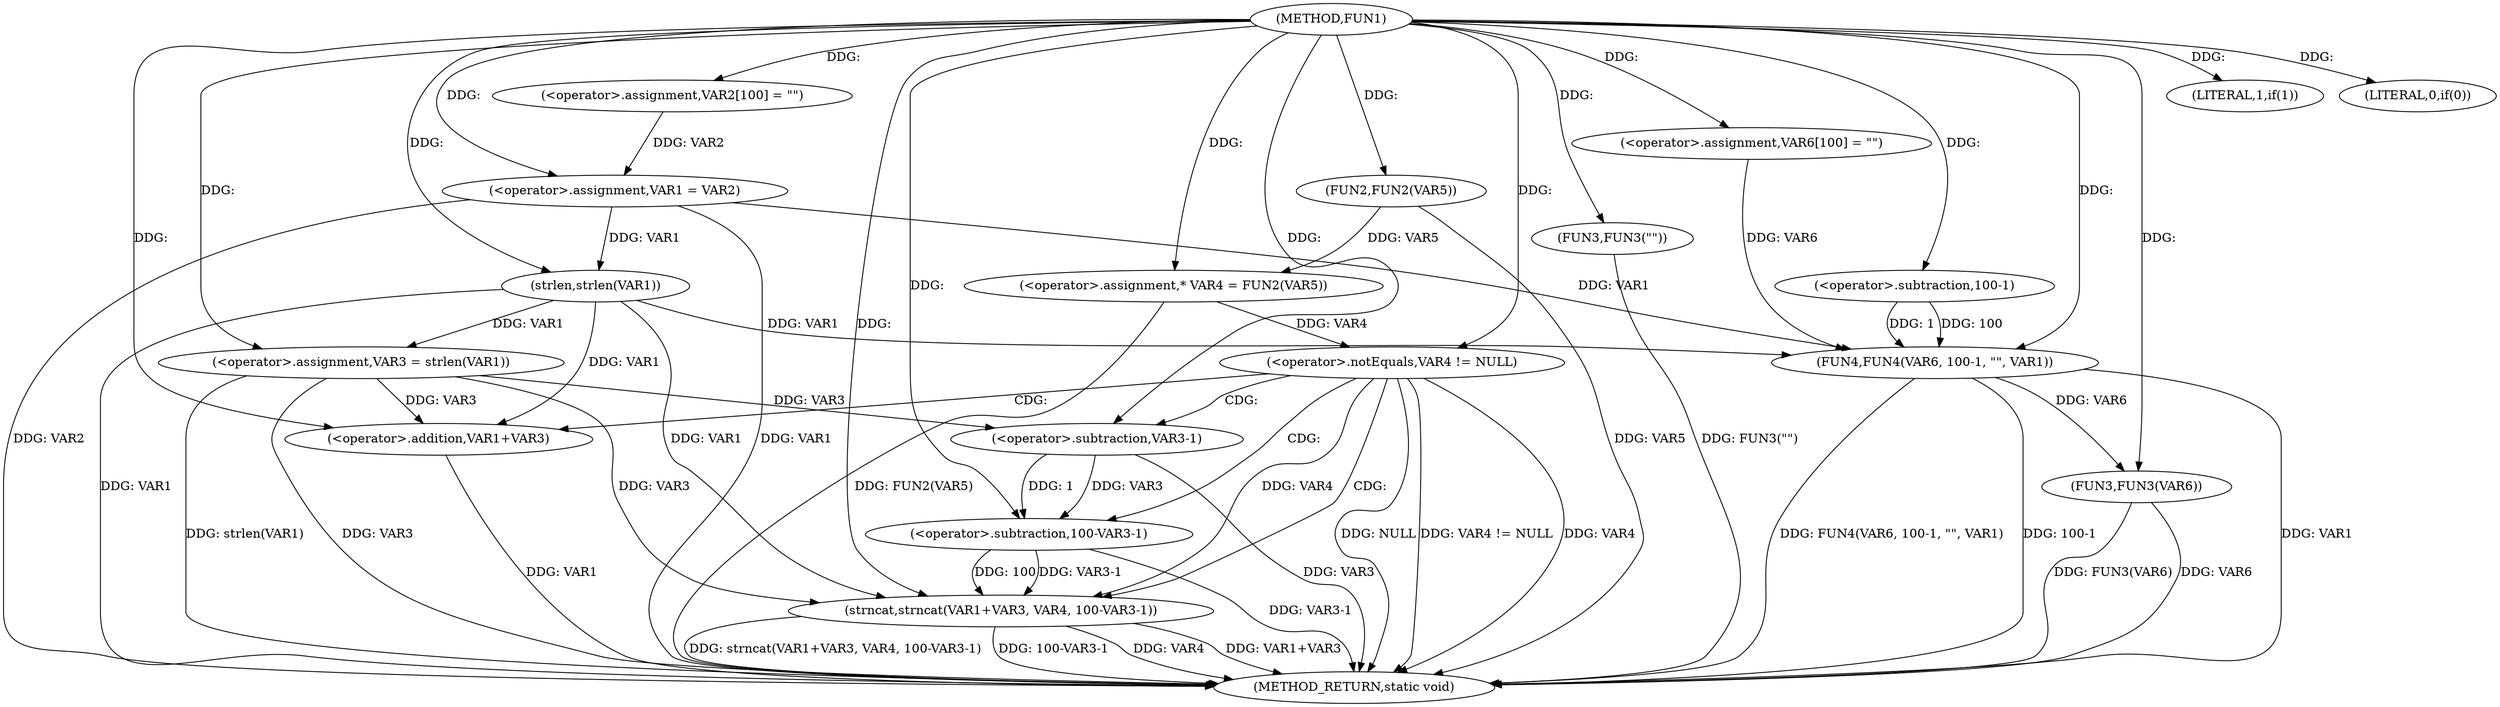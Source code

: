 digraph FUN1 {  
"1000100" [label = "(METHOD,FUN1)" ]
"1000160" [label = "(METHOD_RETURN,static void)" ]
"1000104" [label = "(<operator>.assignment,VAR2[100] = \"\")" ]
"1000107" [label = "(<operator>.assignment,VAR1 = VAR2)" ]
"1000111" [label = "(LITERAL,1,if(1))" ]
"1000115" [label = "(<operator>.assignment,VAR3 = strlen(VAR1))" ]
"1000117" [label = "(strlen,strlen(VAR1))" ]
"1000120" [label = "(<operator>.assignment,* VAR4 = FUN2(VAR5))" ]
"1000122" [label = "(FUN2,FUN2(VAR5))" ]
"1000125" [label = "(<operator>.notEquals,VAR4 != NULL)" ]
"1000129" [label = "(strncat,strncat(VAR1+VAR3, VAR4, 100-VAR3-1))" ]
"1000130" [label = "(<operator>.addition,VAR1+VAR3)" ]
"1000134" [label = "(<operator>.subtraction,100-VAR3-1)" ]
"1000136" [label = "(<operator>.subtraction,VAR3-1)" ]
"1000140" [label = "(LITERAL,0,if(0))" ]
"1000142" [label = "(FUN3,FUN3(\"\"))" ]
"1000148" [label = "(<operator>.assignment,VAR6[100] = \"\")" ]
"1000151" [label = "(FUN4,FUN4(VAR6, 100-1, \"\", VAR1))" ]
"1000153" [label = "(<operator>.subtraction,100-1)" ]
"1000158" [label = "(FUN3,FUN3(VAR6))" ]
  "1000142" -> "1000160"  [ label = "DDG: FUN3(\"\")"] 
  "1000125" -> "1000160"  [ label = "DDG: VAR4 != NULL"] 
  "1000107" -> "1000160"  [ label = "DDG: VAR1"] 
  "1000151" -> "1000160"  [ label = "DDG: VAR1"] 
  "1000122" -> "1000160"  [ label = "DDG: VAR5"] 
  "1000117" -> "1000160"  [ label = "DDG: VAR1"] 
  "1000129" -> "1000160"  [ label = "DDG: VAR4"] 
  "1000115" -> "1000160"  [ label = "DDG: VAR3"] 
  "1000130" -> "1000160"  [ label = "DDG: VAR1"] 
  "1000158" -> "1000160"  [ label = "DDG: VAR6"] 
  "1000115" -> "1000160"  [ label = "DDG: strlen(VAR1)"] 
  "1000129" -> "1000160"  [ label = "DDG: VAR1+VAR3"] 
  "1000125" -> "1000160"  [ label = "DDG: VAR4"] 
  "1000151" -> "1000160"  [ label = "DDG: FUN4(VAR6, 100-1, \"\", VAR1)"] 
  "1000129" -> "1000160"  [ label = "DDG: strncat(VAR1+VAR3, VAR4, 100-VAR3-1)"] 
  "1000158" -> "1000160"  [ label = "DDG: FUN3(VAR6)"] 
  "1000129" -> "1000160"  [ label = "DDG: 100-VAR3-1"] 
  "1000125" -> "1000160"  [ label = "DDG: NULL"] 
  "1000151" -> "1000160"  [ label = "DDG: 100-1"] 
  "1000134" -> "1000160"  [ label = "DDG: VAR3-1"] 
  "1000120" -> "1000160"  [ label = "DDG: FUN2(VAR5)"] 
  "1000136" -> "1000160"  [ label = "DDG: VAR3"] 
  "1000107" -> "1000160"  [ label = "DDG: VAR2"] 
  "1000100" -> "1000104"  [ label = "DDG: "] 
  "1000104" -> "1000107"  [ label = "DDG: VAR2"] 
  "1000100" -> "1000107"  [ label = "DDG: "] 
  "1000100" -> "1000111"  [ label = "DDG: "] 
  "1000117" -> "1000115"  [ label = "DDG: VAR1"] 
  "1000100" -> "1000115"  [ label = "DDG: "] 
  "1000107" -> "1000117"  [ label = "DDG: VAR1"] 
  "1000100" -> "1000117"  [ label = "DDG: "] 
  "1000122" -> "1000120"  [ label = "DDG: VAR5"] 
  "1000100" -> "1000120"  [ label = "DDG: "] 
  "1000100" -> "1000122"  [ label = "DDG: "] 
  "1000120" -> "1000125"  [ label = "DDG: VAR4"] 
  "1000100" -> "1000125"  [ label = "DDG: "] 
  "1000117" -> "1000129"  [ label = "DDG: VAR1"] 
  "1000100" -> "1000129"  [ label = "DDG: "] 
  "1000115" -> "1000129"  [ label = "DDG: VAR3"] 
  "1000117" -> "1000130"  [ label = "DDG: VAR1"] 
  "1000100" -> "1000130"  [ label = "DDG: "] 
  "1000115" -> "1000130"  [ label = "DDG: VAR3"] 
  "1000125" -> "1000129"  [ label = "DDG: VAR4"] 
  "1000134" -> "1000129"  [ label = "DDG: 100"] 
  "1000134" -> "1000129"  [ label = "DDG: VAR3-1"] 
  "1000100" -> "1000134"  [ label = "DDG: "] 
  "1000136" -> "1000134"  [ label = "DDG: VAR3"] 
  "1000136" -> "1000134"  [ label = "DDG: 1"] 
  "1000100" -> "1000136"  [ label = "DDG: "] 
  "1000115" -> "1000136"  [ label = "DDG: VAR3"] 
  "1000100" -> "1000140"  [ label = "DDG: "] 
  "1000100" -> "1000142"  [ label = "DDG: "] 
  "1000100" -> "1000148"  [ label = "DDG: "] 
  "1000148" -> "1000151"  [ label = "DDG: VAR6"] 
  "1000100" -> "1000151"  [ label = "DDG: "] 
  "1000153" -> "1000151"  [ label = "DDG: 100"] 
  "1000153" -> "1000151"  [ label = "DDG: 1"] 
  "1000100" -> "1000153"  [ label = "DDG: "] 
  "1000107" -> "1000151"  [ label = "DDG: VAR1"] 
  "1000117" -> "1000151"  [ label = "DDG: VAR1"] 
  "1000151" -> "1000158"  [ label = "DDG: VAR6"] 
  "1000100" -> "1000158"  [ label = "DDG: "] 
  "1000125" -> "1000129"  [ label = "CDG: "] 
  "1000125" -> "1000130"  [ label = "CDG: "] 
  "1000125" -> "1000136"  [ label = "CDG: "] 
  "1000125" -> "1000134"  [ label = "CDG: "] 
}
